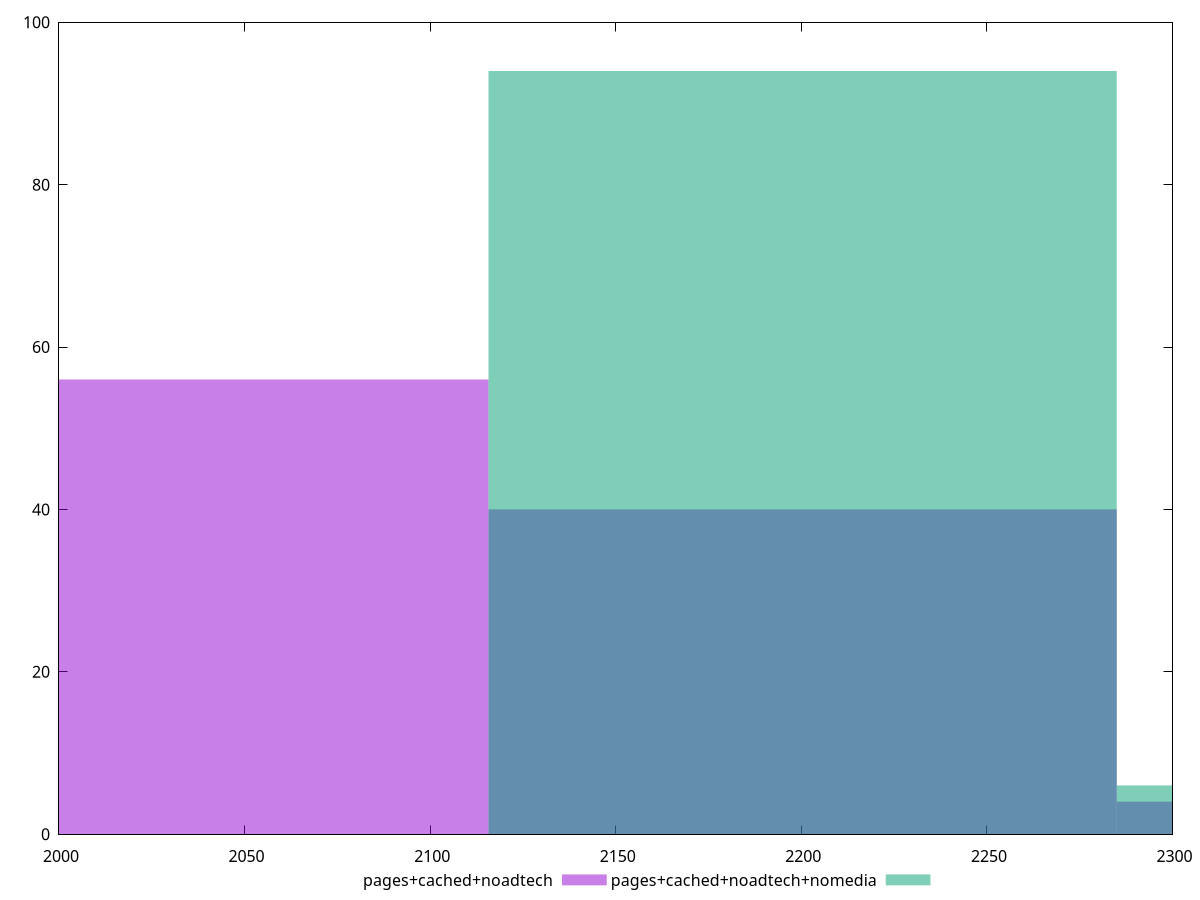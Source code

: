 reset

$pagesCachedNoadtech <<EOF
2200.346191517185 40
2369.603590864661 4
2031.0887921697092 56
EOF

$pagesCachedNoadtechNomedia <<EOF
2369.603590864661 6
2200.346191517185 94
EOF

set key outside below
set boxwidth 169.25739934747577
set xrange [2000:2300]
set yrange [0:100]
set trange [0:100]
set style fill transparent solid 0.5 noborder
set terminal svg size 640, 500 enhanced background rgb 'white'
set output "report_00018_2021-02-10T15-25-16.877Z/unused-javascript/comparison/histogram/2_vs_3.svg"

plot $pagesCachedNoadtech title "pages+cached+noadtech" with boxes, \
     $pagesCachedNoadtechNomedia title "pages+cached+noadtech+nomedia" with boxes

reset
